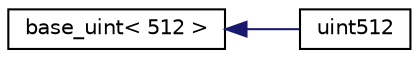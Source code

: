 digraph "Graphical Class Hierarchy"
{
  edge [fontname="Helvetica",fontsize="10",labelfontname="Helvetica",labelfontsize="10"];
  node [fontname="Helvetica",fontsize="10",shape=record];
  rankdir="LR";
  Node0 [label="base_uint\< 512 \>",height=0.2,width=0.4,color="black", fillcolor="white", style="filled",URL="$da/df7/classbase__uint.html"];
  Node0 -> Node1 [dir="back",color="midnightblue",fontsize="10",style="solid",fontname="Helvetica"];
  Node1 [label="uint512",height=0.2,width=0.4,color="black", fillcolor="white", style="filled",URL="$da/d19/classuint512.html",tooltip="512-bit unsigned big integer. "];
}
